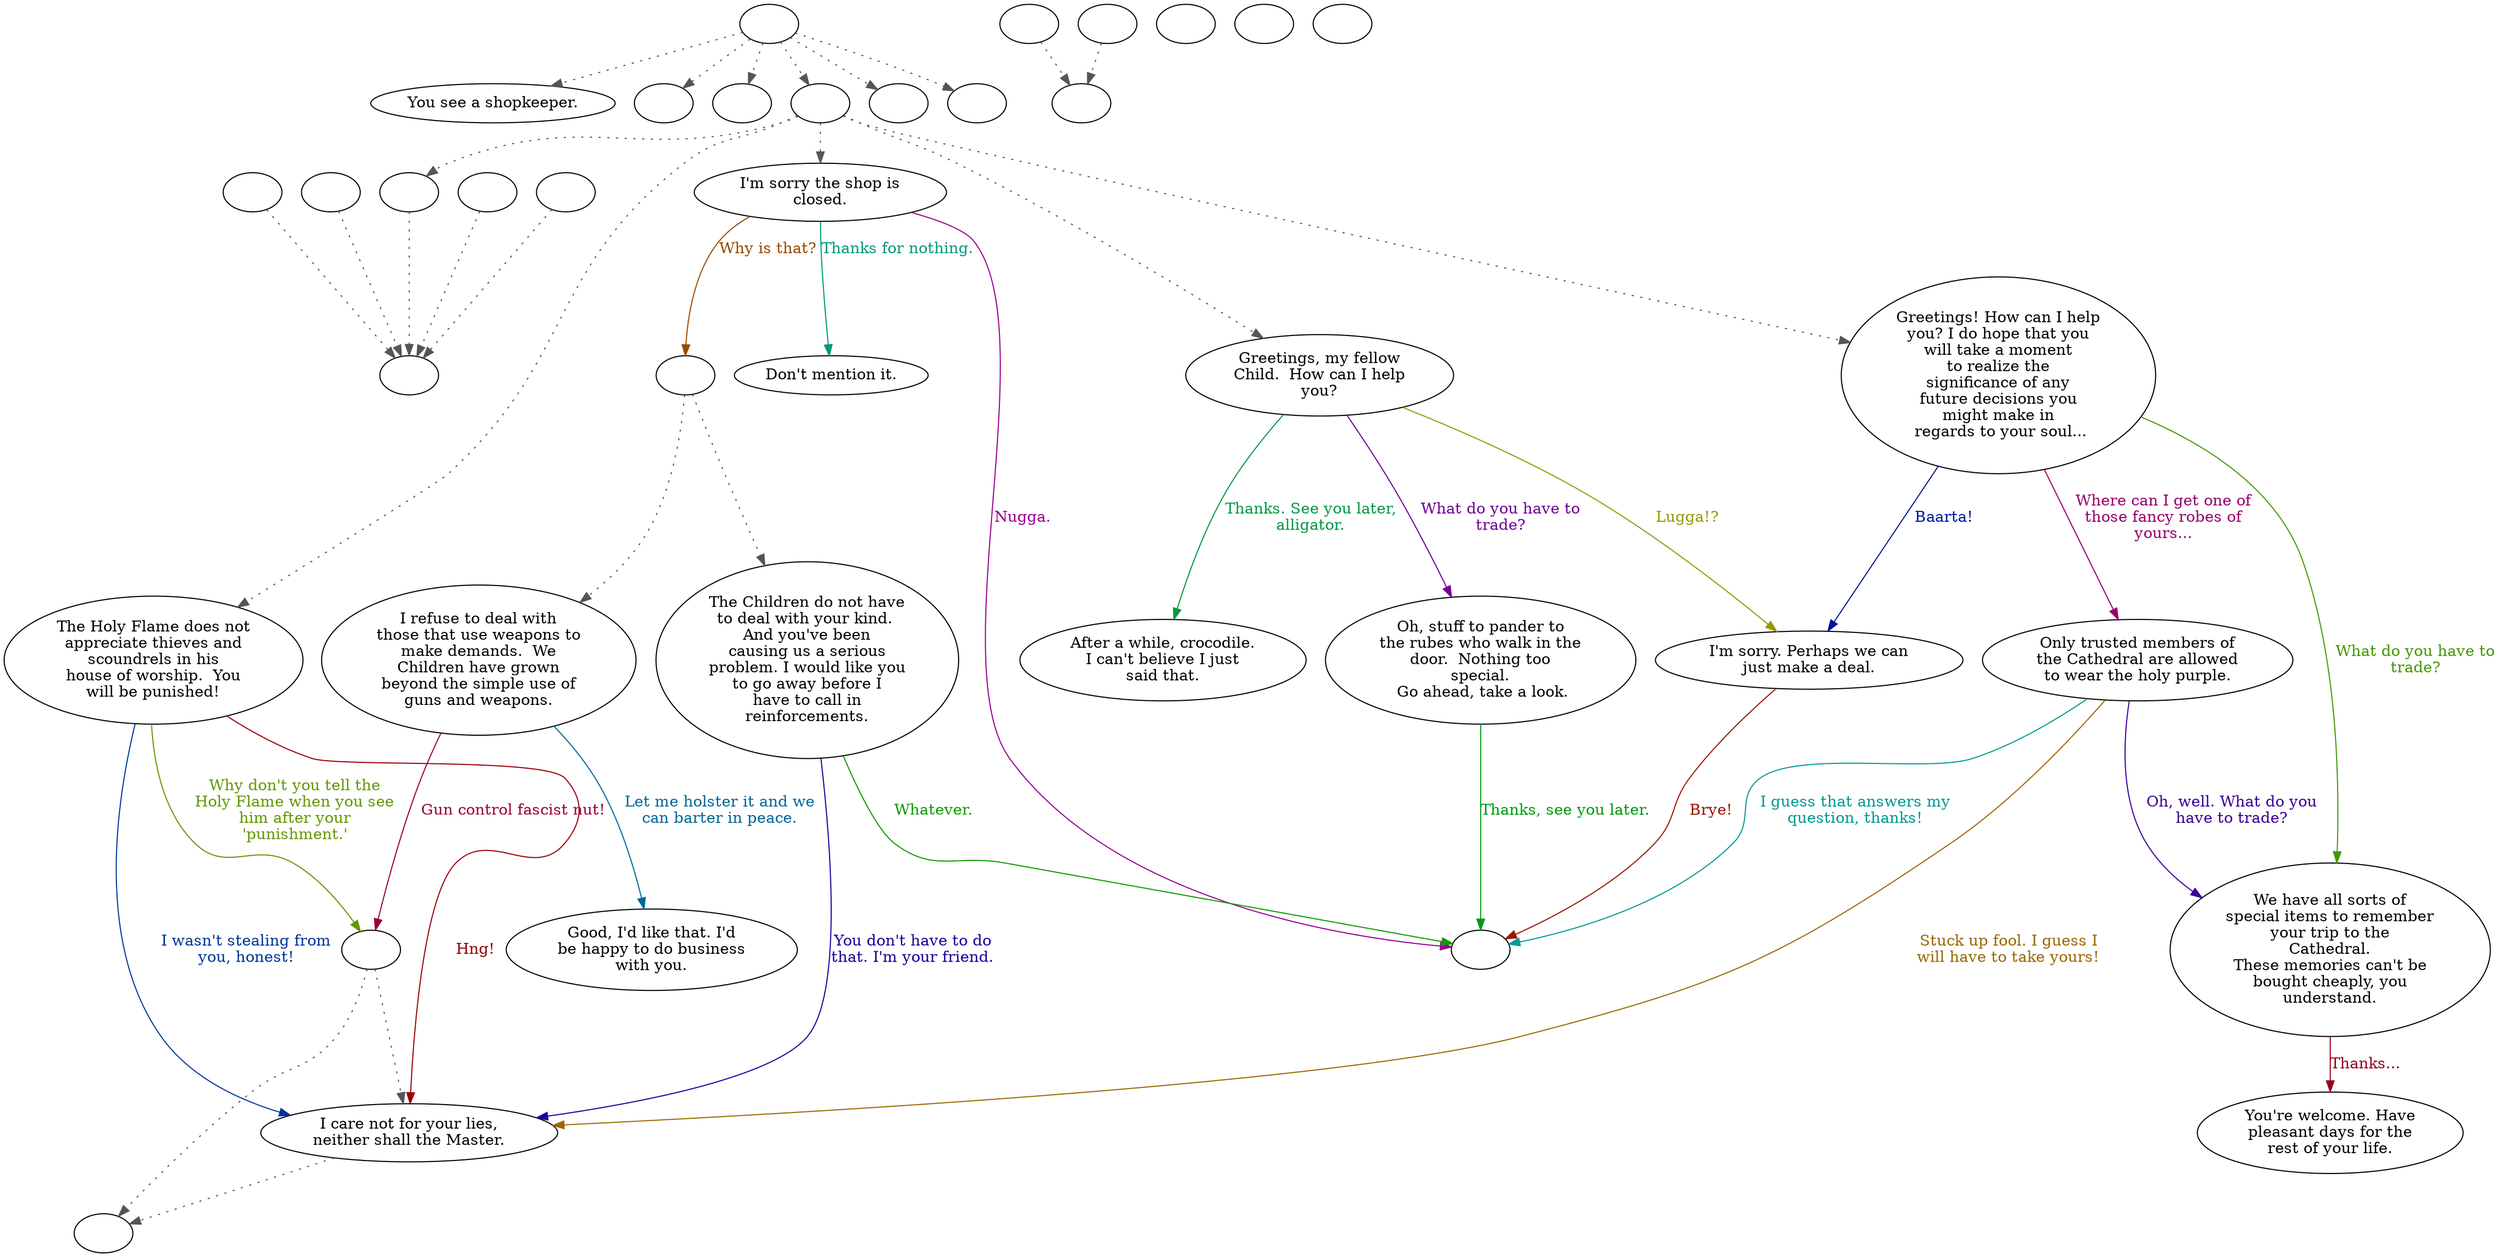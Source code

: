 digraph CATHSHOP {
  "start" [style=filled       fillcolor="#FFFFFF"       color="#000000"]
  "start" -> "look_at_p_proc" [style=dotted color="#555555"]
  "start" -> "timed_event_p_proc" [style=dotted color="#555555"]
  "start" -> "pickup_p_proc" [style=dotted color="#555555"]
  "start" -> "talk_p_proc" [style=dotted color="#555555"]
  "start" -> "critter_p_proc" [style=dotted color="#555555"]
  "start" -> "destroy_p_proc" [style=dotted color="#555555"]
  "start" [label=""]
  "combat" [style=filled       fillcolor="#FFFFFF"       color="#000000"]
  "combat" [label=""]
  "critter_p_proc" [style=filled       fillcolor="#FFFFFF"       color="#000000"]
  "critter_p_proc" [label=""]
  "pickup_p_proc" [style=filled       fillcolor="#FFFFFF"       color="#000000"]
  "pickup_p_proc" [label=""]
  "talk_p_proc" [style=filled       fillcolor="#FFFFFF"       color="#000000"]
  "talk_p_proc" -> "get_reaction" [style=dotted color="#555555"]
  "talk_p_proc" -> "BarterGuy00" [style=dotted color="#555555"]
  "talk_p_proc" -> "BarterGuy02" [style=dotted color="#555555"]
  "talk_p_proc" -> "BarterGuy07" [style=dotted color="#555555"]
  "talk_p_proc" -> "BarterGuy10" [style=dotted color="#555555"]
  "talk_p_proc" [label=""]
  "destroy_p_proc" [style=filled       fillcolor="#FFFFFF"       color="#000000"]
  "destroy_p_proc" [label=""]
  "look_at_p_proc" [style=filled       fillcolor="#FFFFFF"       color="#000000"]
  "look_at_p_proc" [label="You see a shopkeeper."]
  "timed_event_p_proc" [style=filled       fillcolor="#FFFFFF"       color="#000000"]
  "timed_event_p_proc" [label=""]
  "BarterGuy00" [style=filled       fillcolor="#FFFFFF"       color="#000000"]
  "BarterGuy00" [label="The Holy Flame does not\nappreciate thieves and\nscoundrels in his\nhouse of worship.  You\nwill be punished!"]
  "BarterGuy00" -> "BarterGuy01" [label="Hng!" color="#990009" fontcolor="#990009"]
  "BarterGuy00" -> "BarterGuy01" [label="I wasn't stealing from\nyou, honest!" color="#003699" fontcolor="#003699"]
  "BarterGuy00" -> "BarterGuy00a" [label="Why don't you tell the\nHoly Flame when you see\nhim after your\n'punishment.'" color="#629900" fontcolor="#629900"]
  "BarterGuy00a" [style=filled       fillcolor="#FFFFFF"       color="#000000"]
  "BarterGuy00a" -> "combat" [style=dotted color="#555555"]
  "BarterGuy00a" -> "BarterGuy01" [style=dotted color="#555555"]
  "BarterGuy00a" [label=""]
  "BarterGuy01" [style=filled       fillcolor="#FFFFFF"       color="#000000"]
  "BarterGuy01" -> "combat" [style=dotted color="#555555"]
  "BarterGuy01" [label="I care not for your lies,\nneither shall the Master."]
  "BarterGuy02" [style=filled       fillcolor="#FFFFFF"       color="#000000"]
  "BarterGuy02" [label="I'm sorry the shop is\nclosed."]
  "BarterGuy02" -> "BarterGuyEnd" [label="Nugga." color="#99008F" fontcolor="#99008F"]
  "BarterGuy02" -> "BarterGuy03" [label="Thanks for nothing." color="#009976" fontcolor="#009976"]
  "BarterGuy02" -> "BarterGuy02a" [label="Why is that?" color="#994A00" fontcolor="#994A00"]
  "BarterGuy02a" [style=filled       fillcolor="#FFFFFF"       color="#000000"]
  "BarterGuy02a" -> "BarterGuy04" [style=dotted color="#555555"]
  "BarterGuy02a" -> "BarterGuy05" [style=dotted color="#555555"]
  "BarterGuy02a" [label=""]
  "BarterGuy03" [style=filled       fillcolor="#FFFFFF"       color="#000000"]
  "BarterGuy03" [label="Don't mention it."]
  "BarterGuy04" [style=filled       fillcolor="#FFFFFF"       color="#000000"]
  "BarterGuy04" [label="The Children do not have\nto deal with your kind. \nAnd you've been\ncausing us a serious\nproblem. I would like you\nto go away before I\nhave to call in\nreinforcements."]
  "BarterGuy04" -> "BarterGuy01" [label="You don't have to do\nthat. I'm your friend." color="#1D0099" fontcolor="#1D0099"]
  "BarterGuy04" -> "BarterGuyEnd" [label="Whatever." color="#109900" fontcolor="#109900"]
  "BarterGuy05" [style=filled       fillcolor="#FFFFFF"       color="#000000"]
  "BarterGuy05" [label="I refuse to deal with\nthose that use weapons to\nmake demands.  We\nChildren have grown\nbeyond the simple use of\nguns and weapons."]
  "BarterGuy05" -> "BarterGuy00a" [label="Gun control fascist nut!" color="#99003C" fontcolor="#99003C"]
  "BarterGuy05" -> "BarterGuy06" [label="Let me holster it and we\ncan barter in peace." color="#006999" fontcolor="#006999"]
  "BarterGuy06" [style=filled       fillcolor="#FFFFFF"       color="#000000"]
  "BarterGuy06" [label="Good, I'd like that. I'd\nbe happy to do business\nwith you."]
  "BarterGuy07" [style=filled       fillcolor="#FFFFFF"       color="#000000"]
  "BarterGuy07" [label="Greetings, my fellow\nChild.  How can I help\nyou?"]
  "BarterGuy07" -> "BarterGuy08" [label="Lugga!?" color="#969900" fontcolor="#969900"]
  "BarterGuy07" -> "BarterGuy12" [label="What do you have to\ntrade?" color="#700099" fontcolor="#700099"]
  "BarterGuy07" -> "BarterGuy09" [label="Thanks. See you later,\nalligator." color="#009943" fontcolor="#009943"]
  "BarterGuy08" [style=filled       fillcolor="#FFFFFF"       color="#000000"]
  "BarterGuy08" [label="I'm sorry. Perhaps we can\njust make a deal."]
  "BarterGuy08" -> "BarterGuyEnd" [label="Brye!" color="#991700" fontcolor="#991700"]
  "BarterGuy09" [style=filled       fillcolor="#FFFFFF"       color="#000000"]
  "BarterGuy09" [label="After a while, crocodile.\nI can't believe I just\nsaid that."]
  "BarterGuy10" [style=filled       fillcolor="#FFFFFF"       color="#000000"]
  "BarterGuy10" [label="Greetings! How can I help\nyou? I do hope that you\nwill take a moment\nto realize the\nsignificance of any\nfuture decisions you\nmight make in\n regards to your soul..."]
  "BarterGuy10" -> "BarterGuy08" [label="Baarta!" color="#001699" fontcolor="#001699"]
  "BarterGuy10" -> "BarterGuy13" [label="What do you have to\ntrade?" color="#439900" fontcolor="#439900"]
  "BarterGuy10" -> "BarterGuy11" [label="Where can I get one of\nthose fancy robes of\nyours..." color="#99006F" fontcolor="#99006F"]
  "BarterGuy11" [style=filled       fillcolor="#FFFFFF"       color="#000000"]
  "BarterGuy11" [label="Only trusted members of\nthe Cathedral are allowed\nto wear the holy purple."]
  "BarterGuy11" -> "BarterGuyEnd" [label="I guess that answers my\nquestion, thanks!" color="#009996" fontcolor="#009996"]
  "BarterGuy11" -> "BarterGuy01" [label="Stuck up fool. I guess I\nwill have to take yours!" color="#996900" fontcolor="#996900"]
  "BarterGuy11" -> "BarterGuy13" [label="Oh, well. What do you\nhave to trade?" color="#3D0099" fontcolor="#3D0099"]
  "BarterGuy12" [style=filled       fillcolor="#FFFFFF"       color="#000000"]
  "BarterGuy12" [label="Oh, stuff to pander to\nthe rubes who walk in the\ndoor.  Nothing too\nspecial.\n Go ahead, take a look."]
  "BarterGuy12" -> "BarterGuyEnd" [label="Thanks, see you later." color="#009910" fontcolor="#009910"]
  "BarterGuy13" [style=filled       fillcolor="#FFFFFF"       color="#000000"]
  "BarterGuy13" [label="We have all sorts of\nspecial items to remember\nyour trip to the\nCathedral.\nThese memories can't be\nbought cheaply, you\nunderstand."]
  "BarterGuy13" -> "BarterGuy14" [label="Thanks..." color="#99001D" fontcolor="#99001D"]
  "BarterGuy14" [style=filled       fillcolor="#FFFFFF"       color="#000000"]
  "BarterGuy14" [label="You're welcome. Have\npleasant days for the\nrest of your life."]
  "BarterGuyEnd" [style=filled       fillcolor="#FFFFFF"       color="#000000"]
  "BarterGuyEnd" [label=""]
  "get_reaction" [style=filled       fillcolor="#FFFFFF"       color="#000000"]
  "get_reaction" -> "ReactToLevel" [style=dotted color="#555555"]
  "get_reaction" [label=""]
  "ReactToLevel" [style=filled       fillcolor="#FFFFFF"       color="#000000"]
  "ReactToLevel" [label=""]
  "LevelToReact" [style=filled       fillcolor="#FFFFFF"       color="#000000"]
  "LevelToReact" [label=""]
  "UpReact" [style=filled       fillcolor="#FFFFFF"       color="#000000"]
  "UpReact" -> "ReactToLevel" [style=dotted color="#555555"]
  "UpReact" [label=""]
  "DownReact" [style=filled       fillcolor="#FFFFFF"       color="#000000"]
  "DownReact" -> "ReactToLevel" [style=dotted color="#555555"]
  "DownReact" [label=""]
  "BottomReact" [style=filled       fillcolor="#FFFFFF"       color="#000000"]
  "BottomReact" [label=""]
  "TopReact" [style=filled       fillcolor="#FFFFFF"       color="#000000"]
  "TopReact" [label=""]
  "BigUpReact" [style=filled       fillcolor="#FFFFFF"       color="#000000"]
  "BigUpReact" -> "ReactToLevel" [style=dotted color="#555555"]
  "BigUpReact" [label=""]
  "BigDownReact" [style=filled       fillcolor="#FFFFFF"       color="#000000"]
  "BigDownReact" -> "ReactToLevel" [style=dotted color="#555555"]
  "BigDownReact" [label=""]
  "UpReactLevel" [style=filled       fillcolor="#FFFFFF"       color="#000000"]
  "UpReactLevel" -> "LevelToReact" [style=dotted color="#555555"]
  "UpReactLevel" [label=""]
  "DownReactLevel" [style=filled       fillcolor="#FFFFFF"       color="#000000"]
  "DownReactLevel" -> "LevelToReact" [style=dotted color="#555555"]
  "DownReactLevel" [label=""]
  "Goodbyes" [style=filled       fillcolor="#FFFFFF"       color="#000000"]
  "Goodbyes" [label=""]
}
